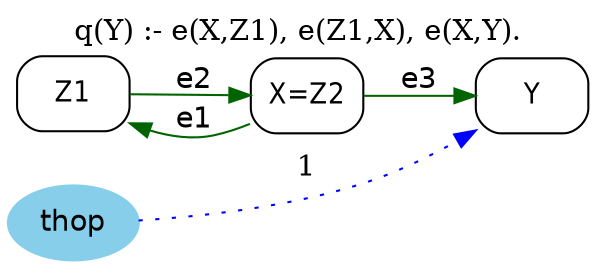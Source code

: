 strict digraph G {
	graph [bb="0,0,269.19,121",
		label="q(Y) :- e(X,Z1), e(Z1,X), e(X,Y).",
		labelloc=t,
		lheight=0.21,
		lp="134.6,109.5",
		lwidth=2.62,
		rankdir=LR
	];
	node [label="\N"];
	Z1	 [fontname="Helvetica-Narrow",
		height=0.5,
		pos="28.597,80",
		shape=box,
		style=rounded,
		width=0.75];
	X	 [fontname="Helvetica-Narrow",
		height=0.5,
		label="X=Z2",
		pos="136.19,79",
		shape=box,
		style=rounded,
		width=0.75];
	Z1 -> X	 [color=darkgreen,
		fontname=helvetica,
		label=e2,
		lp="83.195,86.5",
		pos="e,109.05,79.252 55.749,79.748 68.747,79.627 84.521,79.48 98.646,79.349"];
	X -> Z1	 [color=darkgreen,
		fontname=helvetica,
		label=e1,
		lp="83.195,67.5",
		pos="e,56.089,66.036 109.17,64.403 98.681,60.378 86.495,57.678 75.195,60 72.004,60.656 68.763,61.54 65.551,62.572"];
	Y	 [fontname="Helvetica-Narrow",
		height=0.5,
		pos="242.19,79",
		shape=box,
		style=rounded,
		width=0.75];
	X -> Y	 [color=darkgreen,
		fontname=helvetica,
		label=e3,
		lp="189.19,86.5",
		pos="e,214.85,79 163.22,79 175.83,79 191.05,79 204.74,79"];
	thop	 [color=skyblue,
		fillcolor=skyblue,
		fontname=helvetica,
		height=0.5,
		pos="28.597,18",
		shape=oval,
		style="filled,rounded",
		width=0.79437];
	thop -> Y	 [color=blue,
		constraint=false,
		label=1,
		lp="136.19,44.5",
		pos="e,215.09,61.555 57.344,19.168 85.048,20.962 127.85,25.504 163.19,37 177.96,41.801 193.23,49.254 206.37,56.557",
		style=dotted];
}
